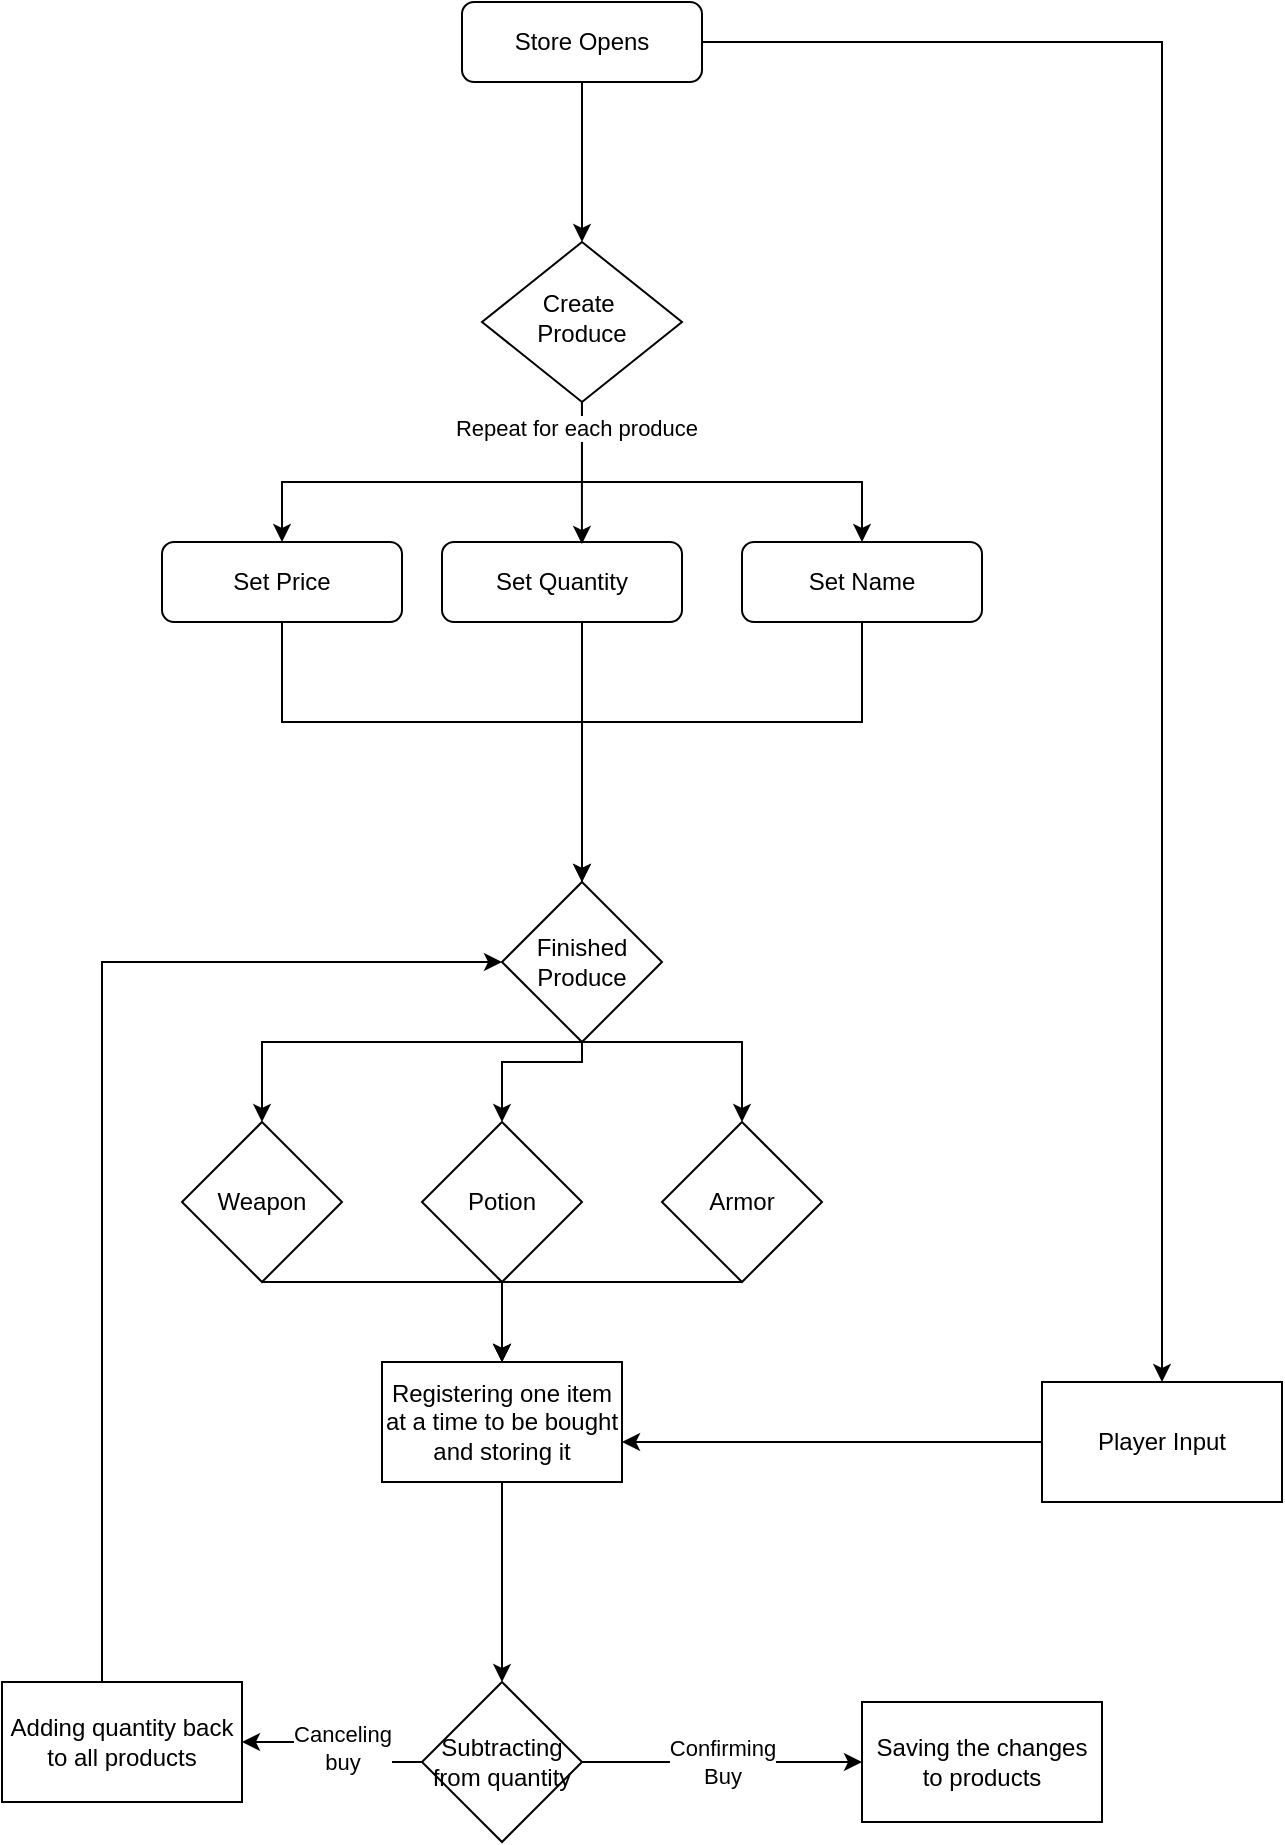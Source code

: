 <mxfile version="26.0.16">
  <diagram id="C5RBs43oDa-KdzZeNtuy" name="Page-1">
    <mxGraphModel dx="1646" dy="482" grid="1" gridSize="10" guides="1" tooltips="1" connect="1" arrows="1" fold="1" page="1" pageScale="1" pageWidth="827" pageHeight="1169" math="0" shadow="0">
      <root>
        <mxCell id="WIyWlLk6GJQsqaUBKTNV-0" />
        <mxCell id="WIyWlLk6GJQsqaUBKTNV-1" parent="WIyWlLk6GJQsqaUBKTNV-0" />
        <mxCell id="nlBTBkDzDQeFi8UasMGt-0" style="edgeStyle=orthogonalEdgeStyle;rounded=0;orthogonalLoop=1;jettySize=auto;html=1;" parent="WIyWlLk6GJQsqaUBKTNV-1" source="WIyWlLk6GJQsqaUBKTNV-3" target="WIyWlLk6GJQsqaUBKTNV-6" edge="1">
          <mxGeometry relative="1" as="geometry">
            <Array as="points">
              <mxPoint x="240" y="100" />
              <mxPoint x="240" y="100" />
            </Array>
          </mxGeometry>
        </mxCell>
        <mxCell id="cQCuIxsAm1h6pDY57uy_-7" style="edgeStyle=orthogonalEdgeStyle;rounded=0;orthogonalLoop=1;jettySize=auto;html=1;" edge="1" parent="WIyWlLk6GJQsqaUBKTNV-1" source="WIyWlLk6GJQsqaUBKTNV-3" target="cQCuIxsAm1h6pDY57uy_-6">
          <mxGeometry relative="1" as="geometry" />
        </mxCell>
        <mxCell id="WIyWlLk6GJQsqaUBKTNV-3" value="Store Opens" style="rounded=1;whiteSpace=wrap;html=1;fontSize=12;glass=0;strokeWidth=1;shadow=0;" parent="WIyWlLk6GJQsqaUBKTNV-1" vertex="1">
          <mxGeometry x="180" width="120" height="40" as="geometry" />
        </mxCell>
        <mxCell id="nlBTBkDzDQeFi8UasMGt-2" style="edgeStyle=orthogonalEdgeStyle;rounded=0;orthogonalLoop=1;jettySize=auto;html=1;" parent="WIyWlLk6GJQsqaUBKTNV-1" source="WIyWlLk6GJQsqaUBKTNV-6" target="WIyWlLk6GJQsqaUBKTNV-7" edge="1">
          <mxGeometry relative="1" as="geometry">
            <Array as="points">
              <mxPoint x="240" y="240" />
              <mxPoint x="380" y="240" />
            </Array>
          </mxGeometry>
        </mxCell>
        <mxCell id="nlBTBkDzDQeFi8UasMGt-5" style="edgeStyle=orthogonalEdgeStyle;rounded=0;orthogonalLoop=1;jettySize=auto;html=1;" parent="WIyWlLk6GJQsqaUBKTNV-1" source="WIyWlLk6GJQsqaUBKTNV-6" target="WIyWlLk6GJQsqaUBKTNV-12" edge="1">
          <mxGeometry relative="1" as="geometry">
            <Array as="points">
              <mxPoint x="240" y="240" />
              <mxPoint x="90" y="240" />
            </Array>
          </mxGeometry>
        </mxCell>
        <mxCell id="WIyWlLk6GJQsqaUBKTNV-6" value="Create&amp;nbsp;&lt;div&gt;Produce&lt;/div&gt;" style="rhombus;whiteSpace=wrap;html=1;shadow=0;fontFamily=Helvetica;fontSize=12;align=center;strokeWidth=1;spacing=6;spacingTop=-4;" parent="WIyWlLk6GJQsqaUBKTNV-1" vertex="1">
          <mxGeometry x="190" y="120" width="100" height="80" as="geometry" />
        </mxCell>
        <mxCell id="nlBTBkDzDQeFi8UasMGt-36" style="edgeStyle=orthogonalEdgeStyle;rounded=0;orthogonalLoop=1;jettySize=auto;html=1;" parent="WIyWlLk6GJQsqaUBKTNV-1" source="WIyWlLk6GJQsqaUBKTNV-7" target="nlBTBkDzDQeFi8UasMGt-33" edge="1">
          <mxGeometry relative="1" as="geometry">
            <Array as="points">
              <mxPoint x="380" y="360" />
              <mxPoint x="240" y="360" />
            </Array>
          </mxGeometry>
        </mxCell>
        <mxCell id="WIyWlLk6GJQsqaUBKTNV-7" value="Set Name" style="rounded=1;whiteSpace=wrap;html=1;fontSize=12;glass=0;strokeWidth=1;shadow=0;" parent="WIyWlLk6GJQsqaUBKTNV-1" vertex="1">
          <mxGeometry x="320" y="270" width="120" height="40" as="geometry" />
        </mxCell>
        <mxCell id="nlBTBkDzDQeFi8UasMGt-37" style="edgeStyle=orthogonalEdgeStyle;rounded=0;orthogonalLoop=1;jettySize=auto;html=1;" parent="WIyWlLk6GJQsqaUBKTNV-1" edge="1">
          <mxGeometry relative="1" as="geometry">
            <Array as="points">
              <mxPoint x="240" y="300" />
            </Array>
            <mxPoint x="190" y="300" as="sourcePoint" />
            <mxPoint x="240" y="470" as="targetPoint" />
          </mxGeometry>
        </mxCell>
        <mxCell id="WIyWlLk6GJQsqaUBKTNV-11" value="Set Quantity" style="rounded=1;whiteSpace=wrap;html=1;fontSize=12;glass=0;strokeWidth=1;shadow=0;" parent="WIyWlLk6GJQsqaUBKTNV-1" vertex="1">
          <mxGeometry x="170" y="270" width="120" height="40" as="geometry" />
        </mxCell>
        <mxCell id="nlBTBkDzDQeFi8UasMGt-38" style="edgeStyle=orthogonalEdgeStyle;rounded=0;orthogonalLoop=1;jettySize=auto;html=1;" parent="WIyWlLk6GJQsqaUBKTNV-1" source="WIyWlLk6GJQsqaUBKTNV-12" target="nlBTBkDzDQeFi8UasMGt-33" edge="1">
          <mxGeometry relative="1" as="geometry">
            <Array as="points">
              <mxPoint x="90" y="360" />
              <mxPoint x="240" y="360" />
            </Array>
          </mxGeometry>
        </mxCell>
        <mxCell id="WIyWlLk6GJQsqaUBKTNV-12" value="Set Price" style="rounded=1;whiteSpace=wrap;html=1;fontSize=12;glass=0;strokeWidth=1;shadow=0;" parent="WIyWlLk6GJQsqaUBKTNV-1" vertex="1">
          <mxGeometry x="30" y="270" width="120" height="40" as="geometry" />
        </mxCell>
        <mxCell id="nlBTBkDzDQeFi8UasMGt-4" style="edgeStyle=orthogonalEdgeStyle;rounded=0;orthogonalLoop=1;jettySize=auto;html=1;entryX=0.583;entryY=0.025;entryDx=0;entryDy=0;entryPerimeter=0;" parent="WIyWlLk6GJQsqaUBKTNV-1" source="WIyWlLk6GJQsqaUBKTNV-6" target="WIyWlLk6GJQsqaUBKTNV-11" edge="1">
          <mxGeometry relative="1" as="geometry" />
        </mxCell>
        <mxCell id="nlBTBkDzDQeFi8UasMGt-6" value="Repeat for each produce" style="edgeLabel;html=1;align=center;verticalAlign=middle;resizable=0;points=[];" parent="nlBTBkDzDQeFi8UasMGt-4" vertex="1" connectable="0">
          <mxGeometry x="-0.633" y="-3" relative="1" as="geometry">
            <mxPoint as="offset" />
          </mxGeometry>
        </mxCell>
        <mxCell id="cQCuIxsAm1h6pDY57uy_-3" style="edgeStyle=orthogonalEdgeStyle;rounded=0;orthogonalLoop=1;jettySize=auto;html=1;" edge="1" parent="WIyWlLk6GJQsqaUBKTNV-1" source="nlBTBkDzDQeFi8UasMGt-33" target="cQCuIxsAm1h6pDY57uy_-2">
          <mxGeometry relative="1" as="geometry">
            <Array as="points">
              <mxPoint x="80" y="520" />
            </Array>
          </mxGeometry>
        </mxCell>
        <mxCell id="cQCuIxsAm1h6pDY57uy_-4" style="edgeStyle=orthogonalEdgeStyle;rounded=0;orthogonalLoop=1;jettySize=auto;html=1;" edge="1" parent="WIyWlLk6GJQsqaUBKTNV-1" source="nlBTBkDzDQeFi8UasMGt-33" target="cQCuIxsAm1h6pDY57uy_-1">
          <mxGeometry relative="1" as="geometry">
            <Array as="points">
              <mxPoint x="240" y="530" />
              <mxPoint x="200" y="530" />
            </Array>
          </mxGeometry>
        </mxCell>
        <mxCell id="cQCuIxsAm1h6pDY57uy_-5" style="edgeStyle=orthogonalEdgeStyle;rounded=0;orthogonalLoop=1;jettySize=auto;html=1;" edge="1" parent="WIyWlLk6GJQsqaUBKTNV-1" source="nlBTBkDzDQeFi8UasMGt-33" target="cQCuIxsAm1h6pDY57uy_-0">
          <mxGeometry relative="1" as="geometry">
            <Array as="points">
              <mxPoint x="320" y="520" />
            </Array>
          </mxGeometry>
        </mxCell>
        <mxCell id="nlBTBkDzDQeFi8UasMGt-33" value="Finished Produce" style="rhombus;whiteSpace=wrap;html=1;" parent="WIyWlLk6GJQsqaUBKTNV-1" vertex="1">
          <mxGeometry x="200" y="440" width="80" height="80" as="geometry" />
        </mxCell>
        <mxCell id="cQCuIxsAm1h6pDY57uy_-10" style="edgeStyle=orthogonalEdgeStyle;rounded=0;orthogonalLoop=1;jettySize=auto;html=1;" edge="1" parent="WIyWlLk6GJQsqaUBKTNV-1" source="cQCuIxsAm1h6pDY57uy_-0" target="cQCuIxsAm1h6pDY57uy_-8">
          <mxGeometry relative="1" as="geometry">
            <Array as="points">
              <mxPoint x="200" y="640" />
            </Array>
          </mxGeometry>
        </mxCell>
        <mxCell id="cQCuIxsAm1h6pDY57uy_-0" value="Armor" style="rhombus;whiteSpace=wrap;html=1;" vertex="1" parent="WIyWlLk6GJQsqaUBKTNV-1">
          <mxGeometry x="280" y="560" width="80" height="80" as="geometry" />
        </mxCell>
        <mxCell id="cQCuIxsAm1h6pDY57uy_-11" style="edgeStyle=orthogonalEdgeStyle;rounded=0;orthogonalLoop=1;jettySize=auto;html=1;" edge="1" parent="WIyWlLk6GJQsqaUBKTNV-1" source="cQCuIxsAm1h6pDY57uy_-1" target="cQCuIxsAm1h6pDY57uy_-8">
          <mxGeometry relative="1" as="geometry" />
        </mxCell>
        <mxCell id="cQCuIxsAm1h6pDY57uy_-1" value="Potion" style="rhombus;whiteSpace=wrap;html=1;" vertex="1" parent="WIyWlLk6GJQsqaUBKTNV-1">
          <mxGeometry x="160" y="560" width="80" height="80" as="geometry" />
        </mxCell>
        <mxCell id="cQCuIxsAm1h6pDY57uy_-9" style="edgeStyle=orthogonalEdgeStyle;rounded=0;orthogonalLoop=1;jettySize=auto;html=1;" edge="1" parent="WIyWlLk6GJQsqaUBKTNV-1" source="cQCuIxsAm1h6pDY57uy_-2" target="cQCuIxsAm1h6pDY57uy_-8">
          <mxGeometry relative="1" as="geometry">
            <Array as="points">
              <mxPoint x="200" y="640" />
            </Array>
          </mxGeometry>
        </mxCell>
        <mxCell id="cQCuIxsAm1h6pDY57uy_-2" value="Weapon" style="rhombus;whiteSpace=wrap;html=1;" vertex="1" parent="WIyWlLk6GJQsqaUBKTNV-1">
          <mxGeometry x="40" y="560" width="80" height="80" as="geometry" />
        </mxCell>
        <mxCell id="cQCuIxsAm1h6pDY57uy_-12" style="edgeStyle=orthogonalEdgeStyle;rounded=0;orthogonalLoop=1;jettySize=auto;html=1;" edge="1" parent="WIyWlLk6GJQsqaUBKTNV-1" source="cQCuIxsAm1h6pDY57uy_-6" target="cQCuIxsAm1h6pDY57uy_-8">
          <mxGeometry relative="1" as="geometry">
            <Array as="points">
              <mxPoint x="310" y="720" />
              <mxPoint x="310" y="720" />
            </Array>
          </mxGeometry>
        </mxCell>
        <mxCell id="cQCuIxsAm1h6pDY57uy_-6" value="Player Input" style="rounded=0;whiteSpace=wrap;html=1;" vertex="1" parent="WIyWlLk6GJQsqaUBKTNV-1">
          <mxGeometry x="470" y="690" width="120" height="60" as="geometry" />
        </mxCell>
        <mxCell id="cQCuIxsAm1h6pDY57uy_-16" style="edgeStyle=orthogonalEdgeStyle;rounded=0;orthogonalLoop=1;jettySize=auto;html=1;entryX=0.5;entryY=0;entryDx=0;entryDy=0;" edge="1" parent="WIyWlLk6GJQsqaUBKTNV-1" source="cQCuIxsAm1h6pDY57uy_-8" target="cQCuIxsAm1h6pDY57uy_-15">
          <mxGeometry relative="1" as="geometry" />
        </mxCell>
        <mxCell id="cQCuIxsAm1h6pDY57uy_-8" value="Registering one item at a time to be bought and storing it" style="rounded=0;whiteSpace=wrap;html=1;" vertex="1" parent="WIyWlLk6GJQsqaUBKTNV-1">
          <mxGeometry x="140" y="680" width="120" height="60" as="geometry" />
        </mxCell>
        <mxCell id="cQCuIxsAm1h6pDY57uy_-13" value="Saving the changes to products" style="rounded=0;whiteSpace=wrap;html=1;" vertex="1" parent="WIyWlLk6GJQsqaUBKTNV-1">
          <mxGeometry x="380" y="850" width="120" height="60" as="geometry" />
        </mxCell>
        <mxCell id="cQCuIxsAm1h6pDY57uy_-17" style="edgeStyle=orthogonalEdgeStyle;rounded=0;orthogonalLoop=1;jettySize=auto;html=1;entryX=0;entryY=0.5;entryDx=0;entryDy=0;" edge="1" parent="WIyWlLk6GJQsqaUBKTNV-1" source="cQCuIxsAm1h6pDY57uy_-14" target="nlBTBkDzDQeFi8UasMGt-33">
          <mxGeometry relative="1" as="geometry">
            <Array as="points">
              <mxPoint y="480" />
            </Array>
          </mxGeometry>
        </mxCell>
        <mxCell id="cQCuIxsAm1h6pDY57uy_-14" value="Adding quantity back to all products" style="rounded=0;whiteSpace=wrap;html=1;" vertex="1" parent="WIyWlLk6GJQsqaUBKTNV-1">
          <mxGeometry x="-50" y="840" width="120" height="60" as="geometry" />
        </mxCell>
        <mxCell id="cQCuIxsAm1h6pDY57uy_-18" style="edgeStyle=orthogonalEdgeStyle;rounded=0;orthogonalLoop=1;jettySize=auto;html=1;entryX=1;entryY=0.5;entryDx=0;entryDy=0;" edge="1" parent="WIyWlLk6GJQsqaUBKTNV-1" source="cQCuIxsAm1h6pDY57uy_-15" target="cQCuIxsAm1h6pDY57uy_-14">
          <mxGeometry relative="1" as="geometry">
            <Array as="points">
              <mxPoint x="120" y="880" />
            </Array>
          </mxGeometry>
        </mxCell>
        <mxCell id="cQCuIxsAm1h6pDY57uy_-22" value="Canceling&lt;div&gt;buy&lt;/div&gt;" style="edgeLabel;html=1;align=center;verticalAlign=middle;resizable=0;points=[];" vertex="1" connectable="0" parent="cQCuIxsAm1h6pDY57uy_-18">
          <mxGeometry x="-0.051" relative="1" as="geometry">
            <mxPoint as="offset" />
          </mxGeometry>
        </mxCell>
        <mxCell id="cQCuIxsAm1h6pDY57uy_-21" style="edgeStyle=orthogonalEdgeStyle;rounded=0;orthogonalLoop=1;jettySize=auto;html=1;" edge="1" parent="WIyWlLk6GJQsqaUBKTNV-1" source="cQCuIxsAm1h6pDY57uy_-15" target="cQCuIxsAm1h6pDY57uy_-13">
          <mxGeometry relative="1" as="geometry" />
        </mxCell>
        <mxCell id="cQCuIxsAm1h6pDY57uy_-23" value="Confirming&lt;div&gt;Buy&lt;/div&gt;" style="edgeLabel;html=1;align=center;verticalAlign=middle;resizable=0;points=[];" vertex="1" connectable="0" parent="cQCuIxsAm1h6pDY57uy_-21">
          <mxGeometry relative="1" as="geometry">
            <mxPoint as="offset" />
          </mxGeometry>
        </mxCell>
        <mxCell id="cQCuIxsAm1h6pDY57uy_-15" value="Subtracting from quantity" style="rhombus;whiteSpace=wrap;html=1;" vertex="1" parent="WIyWlLk6GJQsqaUBKTNV-1">
          <mxGeometry x="160" y="840" width="80" height="80" as="geometry" />
        </mxCell>
      </root>
    </mxGraphModel>
  </diagram>
</mxfile>
